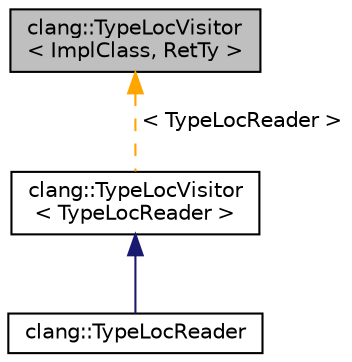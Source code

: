 digraph "clang::TypeLocVisitor&lt; ImplClass, RetTy &gt;"
{
 // LATEX_PDF_SIZE
  bgcolor="transparent";
  edge [fontname="Helvetica",fontsize="10",labelfontname="Helvetica",labelfontsize="10"];
  node [fontname="Helvetica",fontsize="10",shape=record];
  Node1 [label="clang::TypeLocVisitor\l\< ImplClass, RetTy \>",height=0.2,width=0.4,color="black", fillcolor="grey75", style="filled", fontcolor="black",tooltip=" "];
  Node1 -> Node2 [dir="back",color="orange",fontsize="10",style="dashed",label=" \< TypeLocReader \>" ,fontname="Helvetica"];
  Node2 [label="clang::TypeLocVisitor\l\< TypeLocReader \>",height=0.2,width=0.4,color="black",URL="$classclang_1_1TypeLocVisitor.html",tooltip=" "];
  Node2 -> Node3 [dir="back",color="midnightblue",fontsize="10",style="solid",fontname="Helvetica"];
  Node3 [label="clang::TypeLocReader",height=0.2,width=0.4,color="black",URL="$classclang_1_1TypeLocReader.html",tooltip=" "];
}
